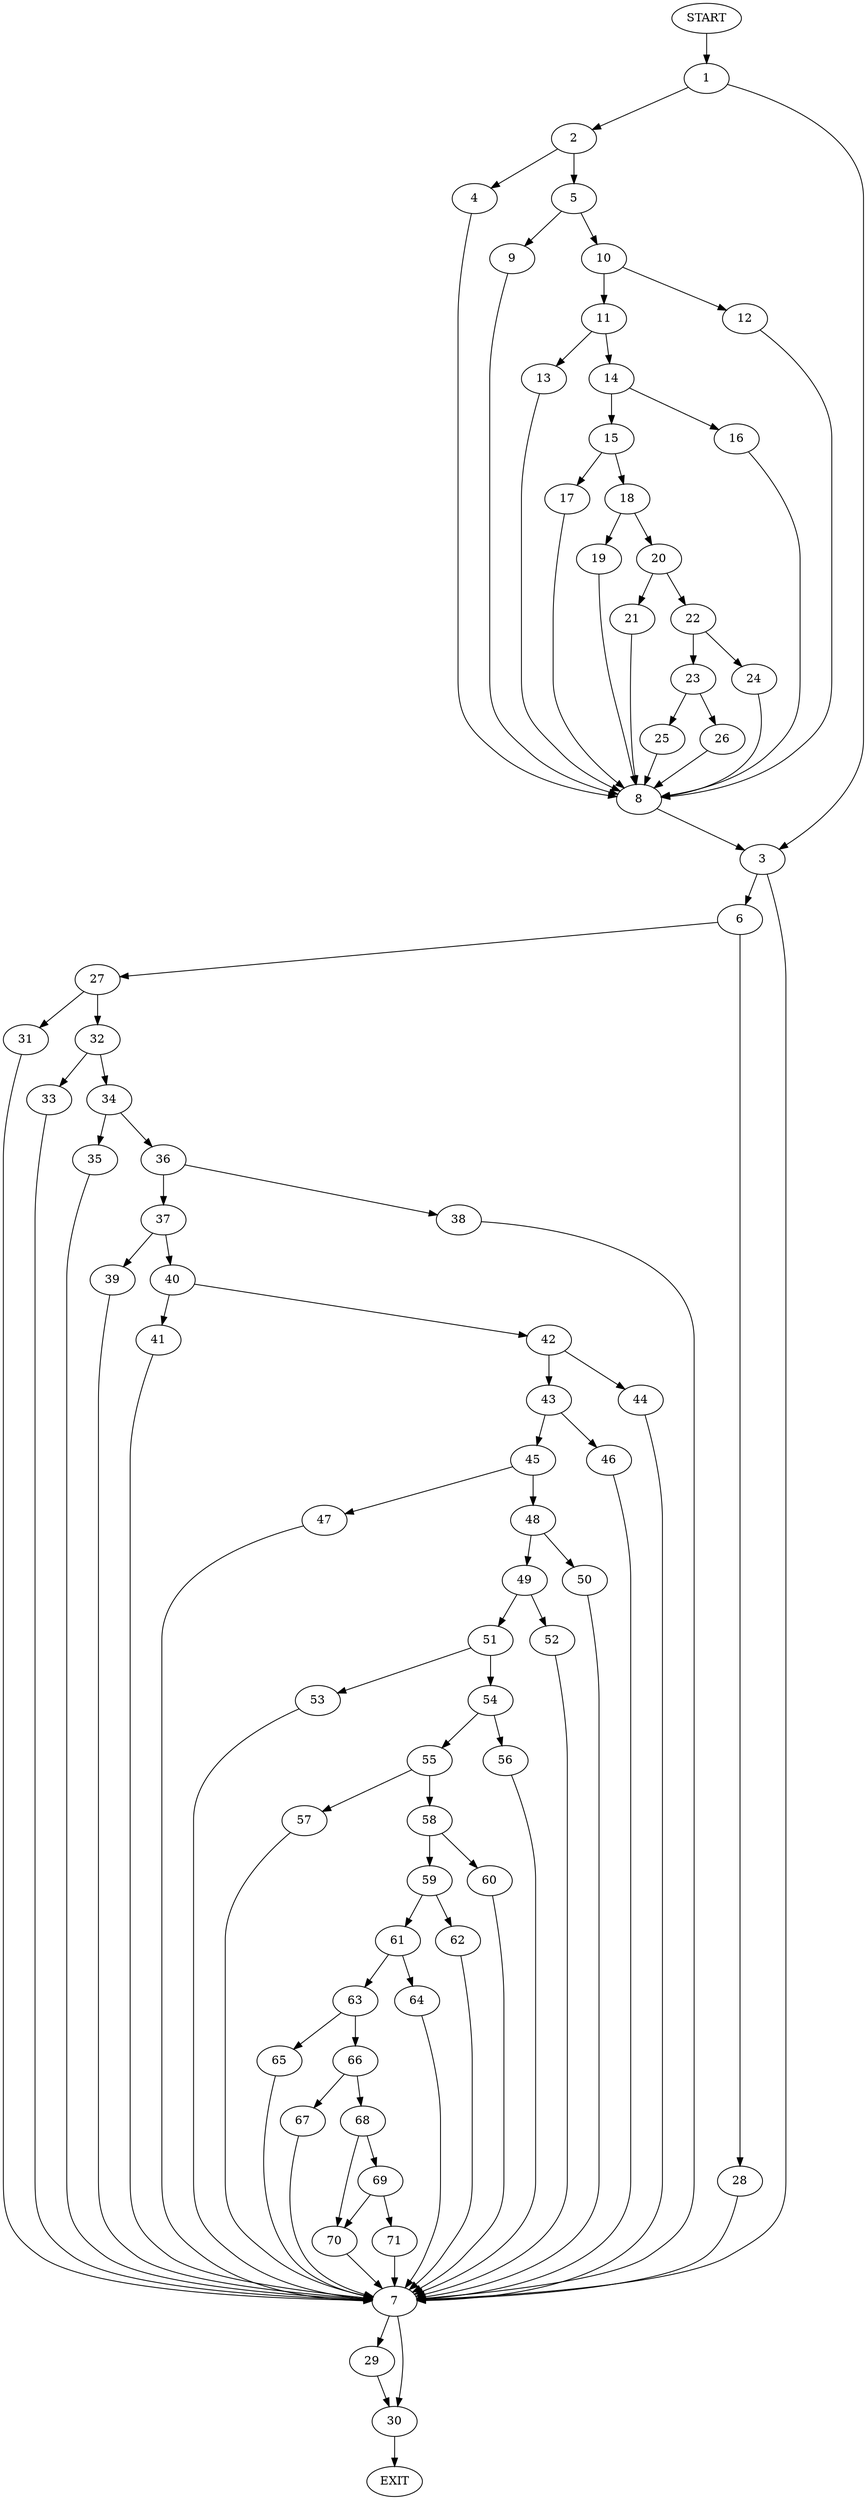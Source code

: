 digraph {
0 [label="START"]
72 [label="EXIT"]
0 -> 1
1 -> 2
1 -> 3
2 -> 4
2 -> 5
3 -> 6
3 -> 7
4 -> 8
5 -> 9
5 -> 10
8 -> 3
9 -> 8
10 -> 11
10 -> 12
12 -> 8
11 -> 13
11 -> 14
13 -> 8
14 -> 15
14 -> 16
15 -> 17
15 -> 18
16 -> 8
17 -> 8
18 -> 19
18 -> 20
19 -> 8
20 -> 21
20 -> 22
22 -> 23
22 -> 24
21 -> 8
23 -> 25
23 -> 26
24 -> 8
25 -> 8
26 -> 8
6 -> 27
6 -> 28
7 -> 29
7 -> 30
28 -> 7
27 -> 31
27 -> 32
31 -> 7
32 -> 33
32 -> 34
33 -> 7
34 -> 35
34 -> 36
36 -> 37
36 -> 38
35 -> 7
38 -> 7
37 -> 39
37 -> 40
40 -> 41
40 -> 42
39 -> 7
41 -> 7
42 -> 43
42 -> 44
43 -> 45
43 -> 46
44 -> 7
46 -> 7
45 -> 47
45 -> 48
47 -> 7
48 -> 49
48 -> 50
49 -> 51
49 -> 52
50 -> 7
51 -> 53
51 -> 54
52 -> 7
54 -> 55
54 -> 56
53 -> 7
55 -> 57
55 -> 58
56 -> 7
58 -> 59
58 -> 60
57 -> 7
59 -> 61
59 -> 62
60 -> 7
61 -> 63
61 -> 64
62 -> 7
63 -> 65
63 -> 66
64 -> 7
65 -> 7
66 -> 67
66 -> 68
67 -> 7
68 -> 69
68 -> 70
69 -> 71
69 -> 70
70 -> 7
71 -> 7
30 -> 72
29 -> 30
}
